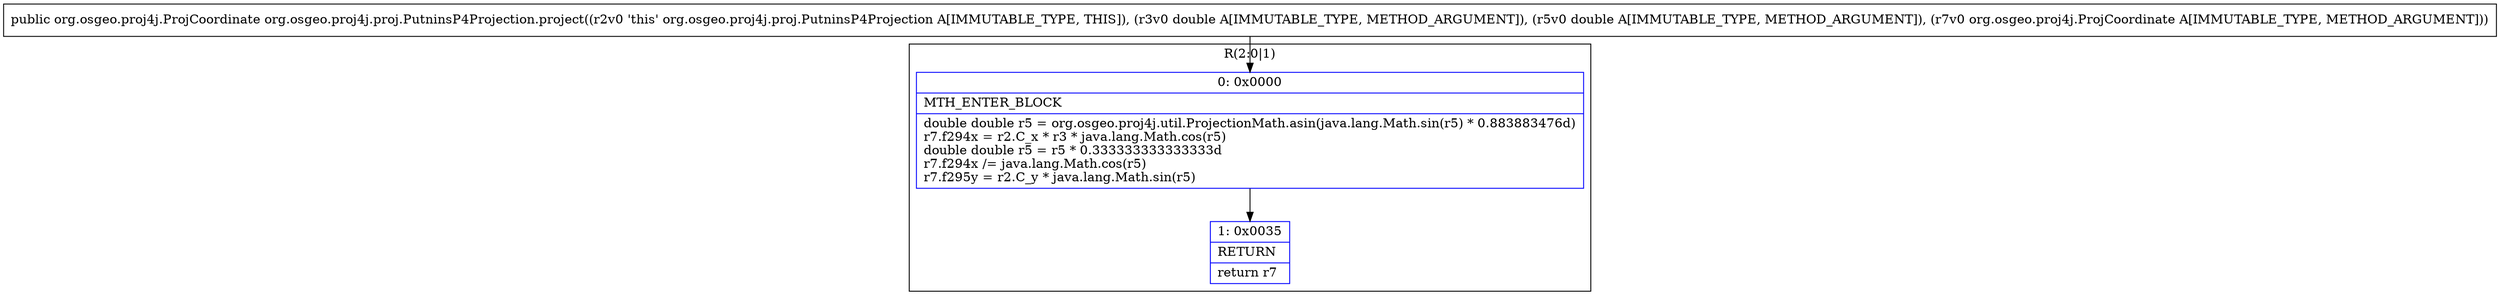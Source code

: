 digraph "CFG fororg.osgeo.proj4j.proj.PutninsP4Projection.project(DDLorg\/osgeo\/proj4j\/ProjCoordinate;)Lorg\/osgeo\/proj4j\/ProjCoordinate;" {
subgraph cluster_Region_1183573821 {
label = "R(2:0|1)";
node [shape=record,color=blue];
Node_0 [shape=record,label="{0\:\ 0x0000|MTH_ENTER_BLOCK\l|double double r5 = org.osgeo.proj4j.util.ProjectionMath.asin(java.lang.Math.sin(r5) * 0.883883476d)\lr7.f294x = r2.C_x * r3 * java.lang.Math.cos(r5)\ldouble double r5 = r5 * 0.333333333333333d\lr7.f294x \/= java.lang.Math.cos(r5)\lr7.f295y = r2.C_y * java.lang.Math.sin(r5)\l}"];
Node_1 [shape=record,label="{1\:\ 0x0035|RETURN\l|return r7\l}"];
}
MethodNode[shape=record,label="{public org.osgeo.proj4j.ProjCoordinate org.osgeo.proj4j.proj.PutninsP4Projection.project((r2v0 'this' org.osgeo.proj4j.proj.PutninsP4Projection A[IMMUTABLE_TYPE, THIS]), (r3v0 double A[IMMUTABLE_TYPE, METHOD_ARGUMENT]), (r5v0 double A[IMMUTABLE_TYPE, METHOD_ARGUMENT]), (r7v0 org.osgeo.proj4j.ProjCoordinate A[IMMUTABLE_TYPE, METHOD_ARGUMENT])) }"];
MethodNode -> Node_0;
Node_0 -> Node_1;
}

